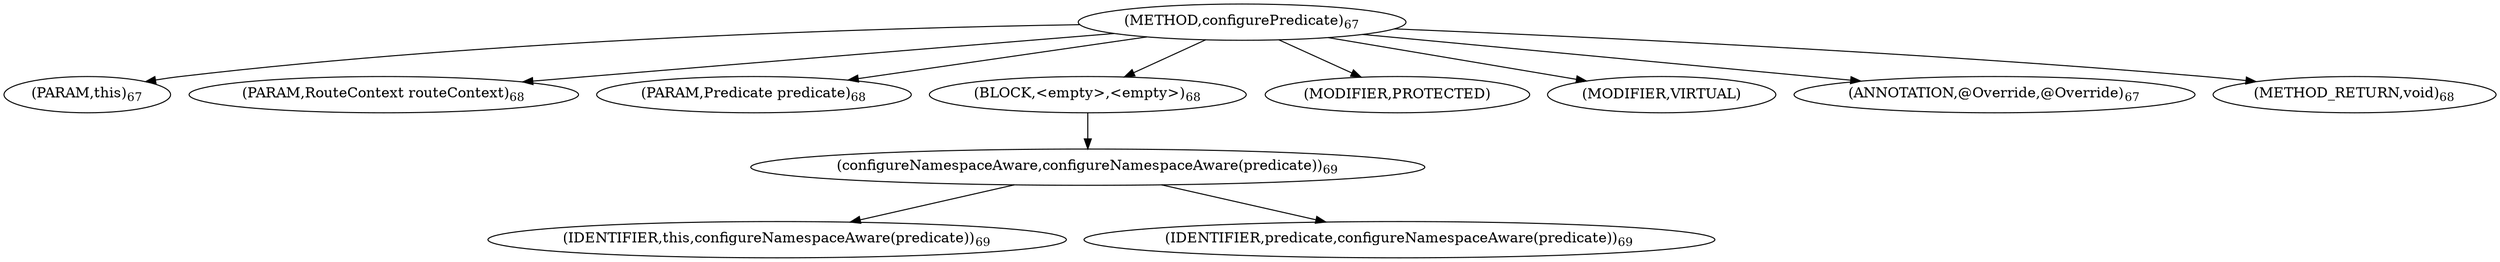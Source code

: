 digraph "configurePredicate" {  
"65" [label = <(METHOD,configurePredicate)<SUB>67</SUB>> ]
"10" [label = <(PARAM,this)<SUB>67</SUB>> ]
"66" [label = <(PARAM,RouteContext routeContext)<SUB>68</SUB>> ]
"67" [label = <(PARAM,Predicate predicate)<SUB>68</SUB>> ]
"68" [label = <(BLOCK,&lt;empty&gt;,&lt;empty&gt;)<SUB>68</SUB>> ]
"69" [label = <(configureNamespaceAware,configureNamespaceAware(predicate))<SUB>69</SUB>> ]
"9" [label = <(IDENTIFIER,this,configureNamespaceAware(predicate))<SUB>69</SUB>> ]
"70" [label = <(IDENTIFIER,predicate,configureNamespaceAware(predicate))<SUB>69</SUB>> ]
"71" [label = <(MODIFIER,PROTECTED)> ]
"72" [label = <(MODIFIER,VIRTUAL)> ]
"73" [label = <(ANNOTATION,@Override,@Override)<SUB>67</SUB>> ]
"74" [label = <(METHOD_RETURN,void)<SUB>68</SUB>> ]
  "65" -> "10" 
  "65" -> "66" 
  "65" -> "67" 
  "65" -> "68" 
  "65" -> "71" 
  "65" -> "72" 
  "65" -> "73" 
  "65" -> "74" 
  "68" -> "69" 
  "69" -> "9" 
  "69" -> "70" 
}
